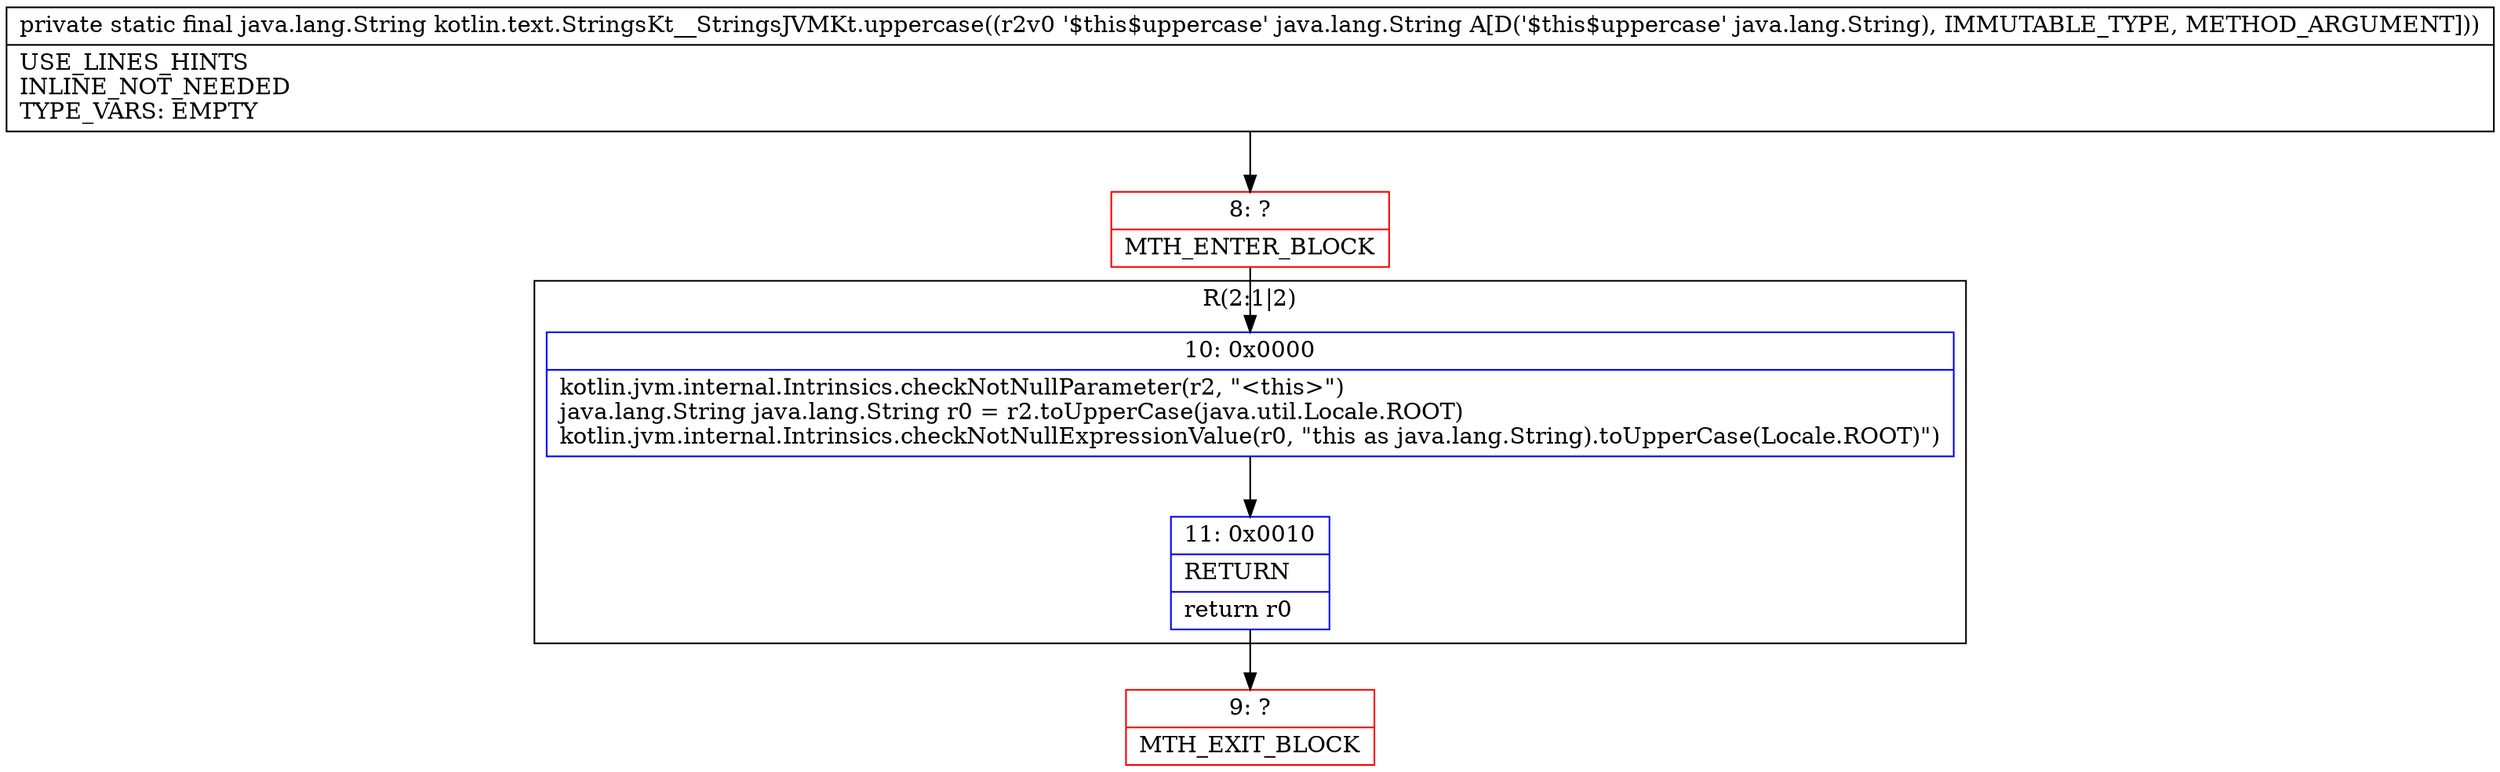 digraph "CFG forkotlin.text.StringsKt__StringsJVMKt.uppercase(Ljava\/lang\/String;)Ljava\/lang\/String;" {
subgraph cluster_Region_637326286 {
label = "R(2:1|2)";
node [shape=record,color=blue];
Node_10 [shape=record,label="{10\:\ 0x0000|kotlin.jvm.internal.Intrinsics.checkNotNullParameter(r2, \"\<this\>\")\ljava.lang.String java.lang.String r0 = r2.toUpperCase(java.util.Locale.ROOT)\lkotlin.jvm.internal.Intrinsics.checkNotNullExpressionValue(r0, \"this as java.lang.String).toUpperCase(Locale.ROOT)\")\l}"];
Node_11 [shape=record,label="{11\:\ 0x0010|RETURN\l|return r0\l}"];
}
Node_8 [shape=record,color=red,label="{8\:\ ?|MTH_ENTER_BLOCK\l}"];
Node_9 [shape=record,color=red,label="{9\:\ ?|MTH_EXIT_BLOCK\l}"];
MethodNode[shape=record,label="{private static final java.lang.String kotlin.text.StringsKt__StringsJVMKt.uppercase((r2v0 '$this$uppercase' java.lang.String A[D('$this$uppercase' java.lang.String), IMMUTABLE_TYPE, METHOD_ARGUMENT]))  | USE_LINES_HINTS\lINLINE_NOT_NEEDED\lTYPE_VARS: EMPTY\l}"];
MethodNode -> Node_8;Node_10 -> Node_11;
Node_11 -> Node_9;
Node_8 -> Node_10;
}

